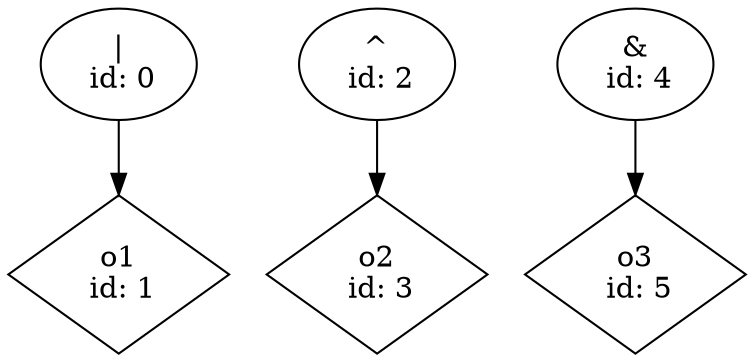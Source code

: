 digraph G {
n0 [label="|\n id: 0"];
n1 [label="o1\n id: 1",shape="diamond"];
n2 [label="^\n id: 2"];
n3 [label="o2\n id: 3",shape="diamond"];
n4 [label="&\n id: 4"];
n5 [label="o3\n id: 5",shape="diamond"];
n0 -> n1
n2 -> n3
n4 -> n5
}